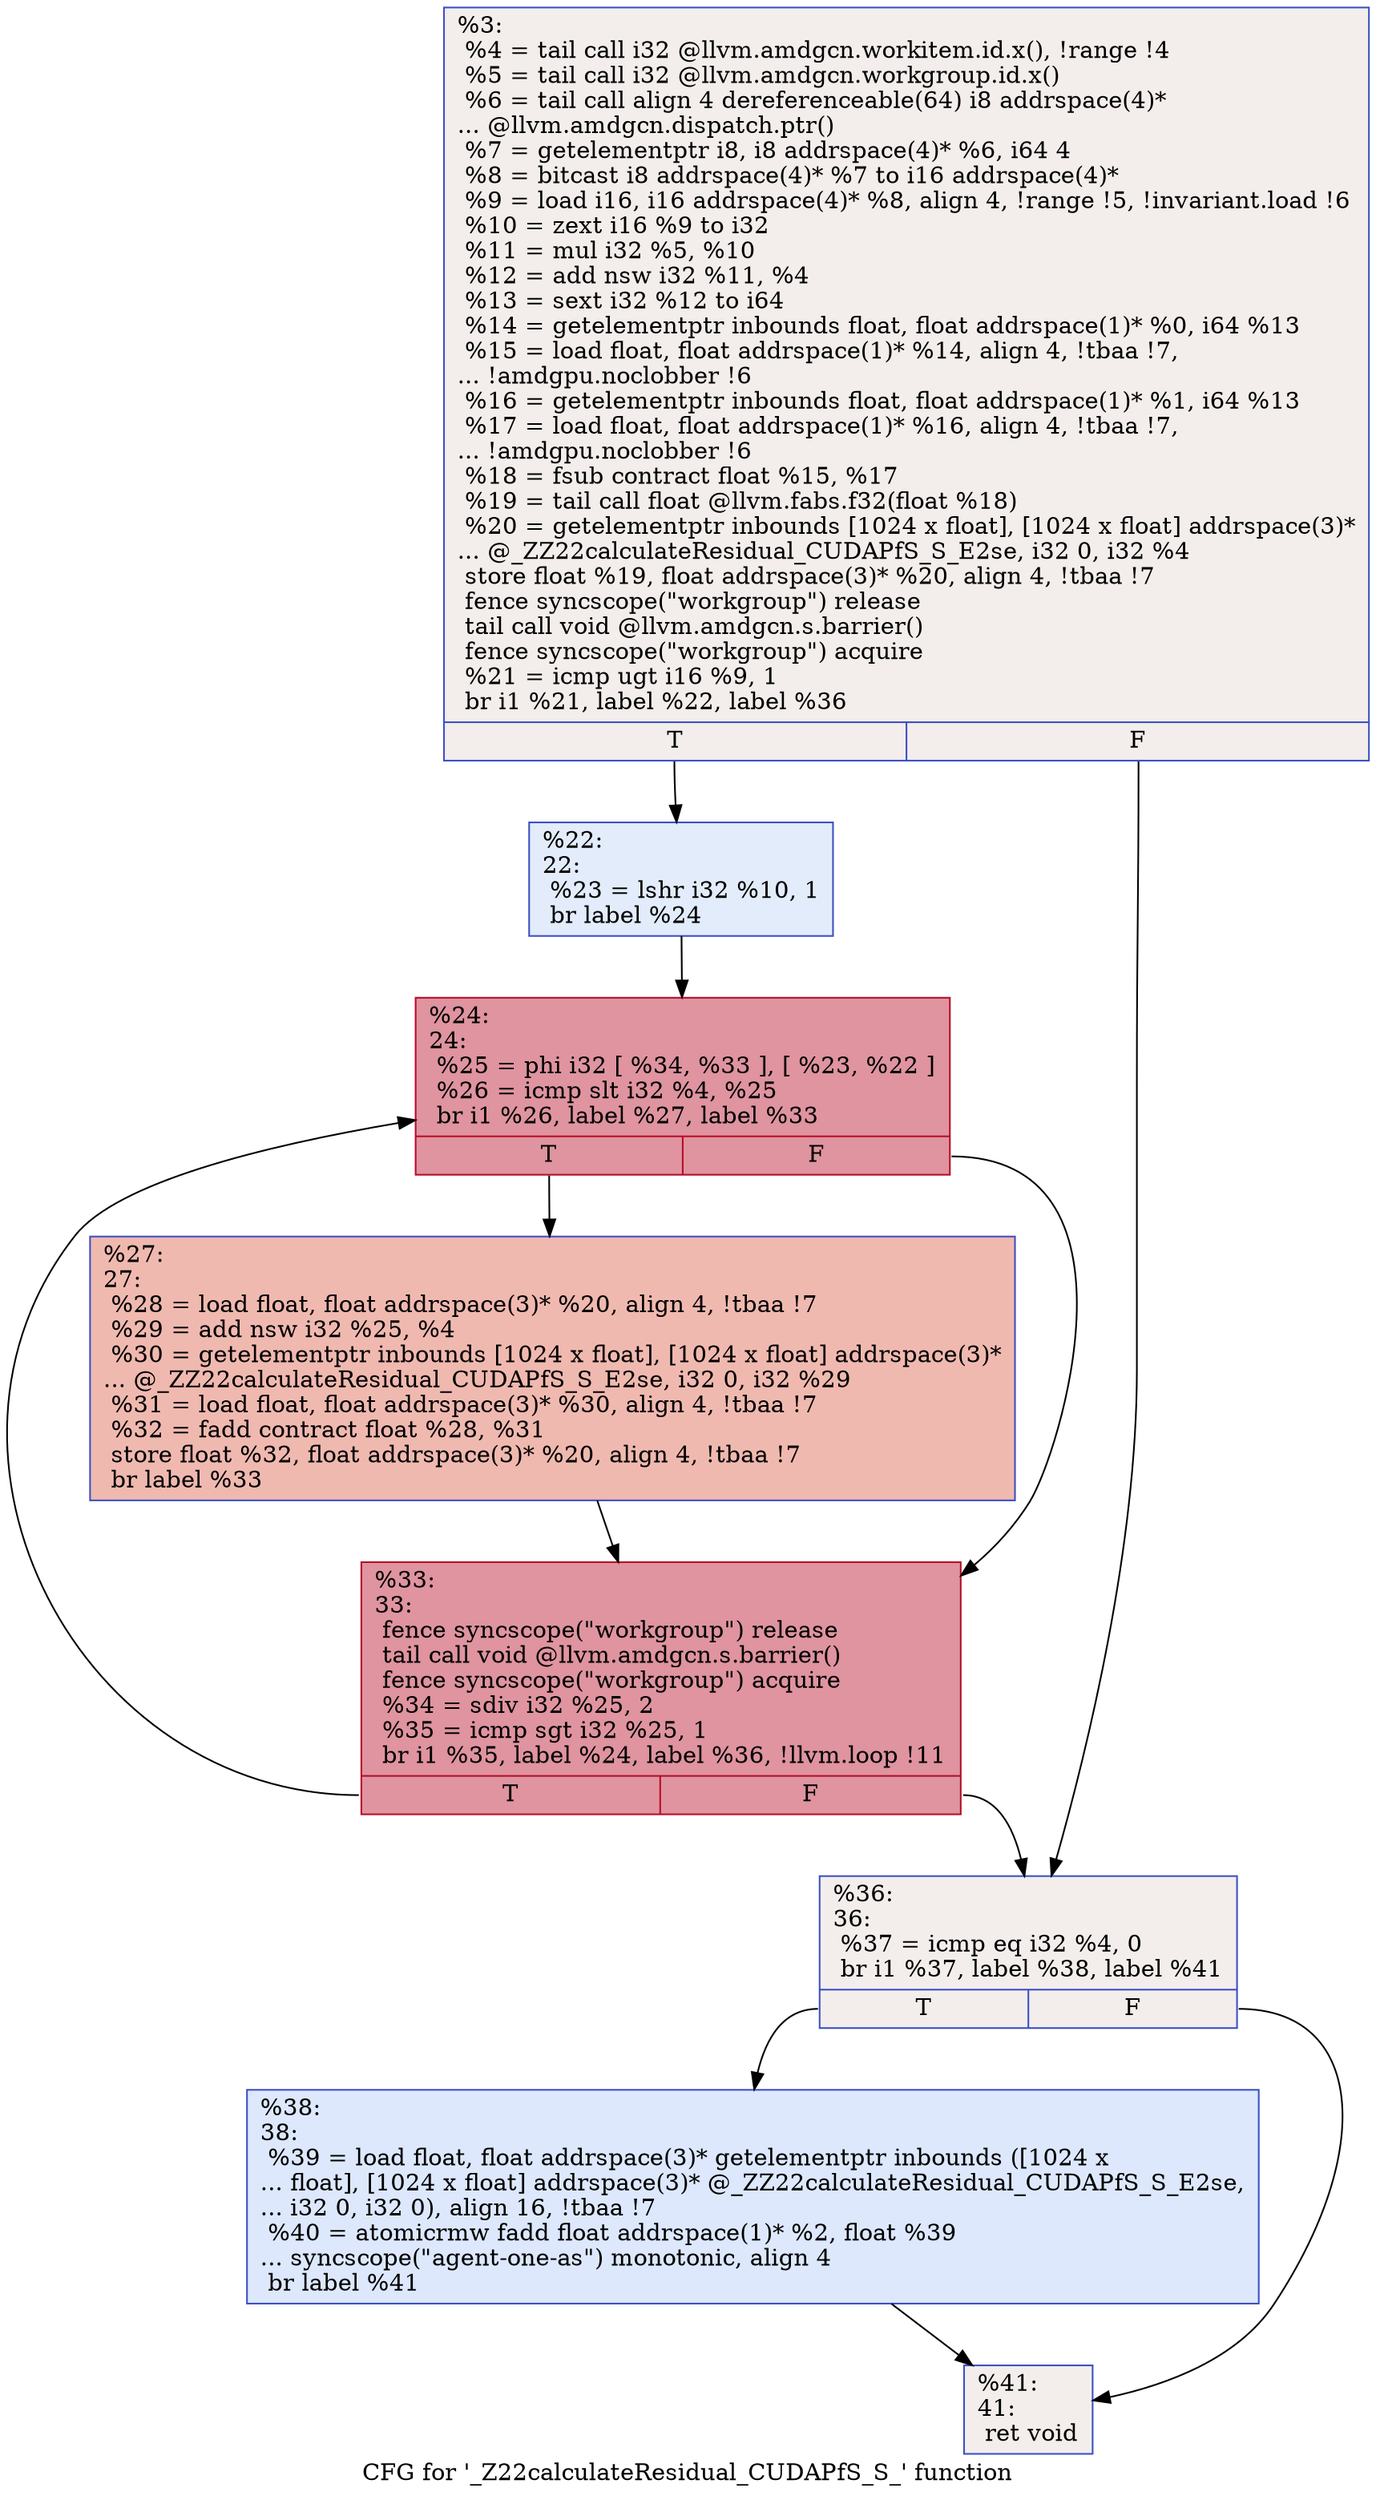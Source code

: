 digraph "CFG for '_Z22calculateResidual_CUDAPfS_S_' function" {
	label="CFG for '_Z22calculateResidual_CUDAPfS_S_' function";

	Node0x5e1f470 [shape=record,color="#3d50c3ff", style=filled, fillcolor="#e3d9d370",label="{%3:\l  %4 = tail call i32 @llvm.amdgcn.workitem.id.x(), !range !4\l  %5 = tail call i32 @llvm.amdgcn.workgroup.id.x()\l  %6 = tail call align 4 dereferenceable(64) i8 addrspace(4)*\l... @llvm.amdgcn.dispatch.ptr()\l  %7 = getelementptr i8, i8 addrspace(4)* %6, i64 4\l  %8 = bitcast i8 addrspace(4)* %7 to i16 addrspace(4)*\l  %9 = load i16, i16 addrspace(4)* %8, align 4, !range !5, !invariant.load !6\l  %10 = zext i16 %9 to i32\l  %11 = mul i32 %5, %10\l  %12 = add nsw i32 %11, %4\l  %13 = sext i32 %12 to i64\l  %14 = getelementptr inbounds float, float addrspace(1)* %0, i64 %13\l  %15 = load float, float addrspace(1)* %14, align 4, !tbaa !7,\l... !amdgpu.noclobber !6\l  %16 = getelementptr inbounds float, float addrspace(1)* %1, i64 %13\l  %17 = load float, float addrspace(1)* %16, align 4, !tbaa !7,\l... !amdgpu.noclobber !6\l  %18 = fsub contract float %15, %17\l  %19 = tail call float @llvm.fabs.f32(float %18)\l  %20 = getelementptr inbounds [1024 x float], [1024 x float] addrspace(3)*\l... @_ZZ22calculateResidual_CUDAPfS_S_E2se, i32 0, i32 %4\l  store float %19, float addrspace(3)* %20, align 4, !tbaa !7\l  fence syncscope(\"workgroup\") release\l  tail call void @llvm.amdgcn.s.barrier()\l  fence syncscope(\"workgroup\") acquire\l  %21 = icmp ugt i16 %9, 1\l  br i1 %21, label %22, label %36\l|{<s0>T|<s1>F}}"];
	Node0x5e1f470:s0 -> Node0x5e22c20;
	Node0x5e1f470:s1 -> Node0x5e22cb0;
	Node0x5e22c20 [shape=record,color="#3d50c3ff", style=filled, fillcolor="#bfd3f670",label="{%22:\l22:                                               \l  %23 = lshr i32 %10, 1\l  br label %24\l}"];
	Node0x5e22c20 -> Node0x5e22eb0;
	Node0x5e22eb0 [shape=record,color="#b70d28ff", style=filled, fillcolor="#b70d2870",label="{%24:\l24:                                               \l  %25 = phi i32 [ %34, %33 ], [ %23, %22 ]\l  %26 = icmp slt i32 %4, %25\l  br i1 %26, label %27, label %33\l|{<s0>T|<s1>F}}"];
	Node0x5e22eb0:s0 -> Node0x5e23170;
	Node0x5e22eb0:s1 -> Node0x5e22fa0;
	Node0x5e23170 [shape=record,color="#3d50c3ff", style=filled, fillcolor="#de614d70",label="{%27:\l27:                                               \l  %28 = load float, float addrspace(3)* %20, align 4, !tbaa !7\l  %29 = add nsw i32 %25, %4\l  %30 = getelementptr inbounds [1024 x float], [1024 x float] addrspace(3)*\l... @_ZZ22calculateResidual_CUDAPfS_S_E2se, i32 0, i32 %29\l  %31 = load float, float addrspace(3)* %30, align 4, !tbaa !7\l  %32 = fadd contract float %28, %31\l  store float %32, float addrspace(3)* %20, align 4, !tbaa !7\l  br label %33\l}"];
	Node0x5e23170 -> Node0x5e22fa0;
	Node0x5e22fa0 [shape=record,color="#b70d28ff", style=filled, fillcolor="#b70d2870",label="{%33:\l33:                                               \l  fence syncscope(\"workgroup\") release\l  tail call void @llvm.amdgcn.s.barrier()\l  fence syncscope(\"workgroup\") acquire\l  %34 = sdiv i32 %25, 2\l  %35 = icmp sgt i32 %25, 1\l  br i1 %35, label %24, label %36, !llvm.loop !11\l|{<s0>T|<s1>F}}"];
	Node0x5e22fa0:s0 -> Node0x5e22eb0;
	Node0x5e22fa0:s1 -> Node0x5e22cb0;
	Node0x5e22cb0 [shape=record,color="#3d50c3ff", style=filled, fillcolor="#e3d9d370",label="{%36:\l36:                                               \l  %37 = icmp eq i32 %4, 0\l  br i1 %37, label %38, label %41\l|{<s0>T|<s1>F}}"];
	Node0x5e22cb0:s0 -> Node0x5e23c50;
	Node0x5e22cb0:s1 -> Node0x5e23ca0;
	Node0x5e23c50 [shape=record,color="#3d50c3ff", style=filled, fillcolor="#b2ccfb70",label="{%38:\l38:                                               \l  %39 = load float, float addrspace(3)* getelementptr inbounds ([1024 x\l... float], [1024 x float] addrspace(3)* @_ZZ22calculateResidual_CUDAPfS_S_E2se,\l... i32 0, i32 0), align 16, !tbaa !7\l  %40 = atomicrmw fadd float addrspace(1)* %2, float %39\l... syncscope(\"agent-one-as\") monotonic, align 4\l  br label %41\l}"];
	Node0x5e23c50 -> Node0x5e23ca0;
	Node0x5e23ca0 [shape=record,color="#3d50c3ff", style=filled, fillcolor="#e3d9d370",label="{%41:\l41:                                               \l  ret void\l}"];
}
